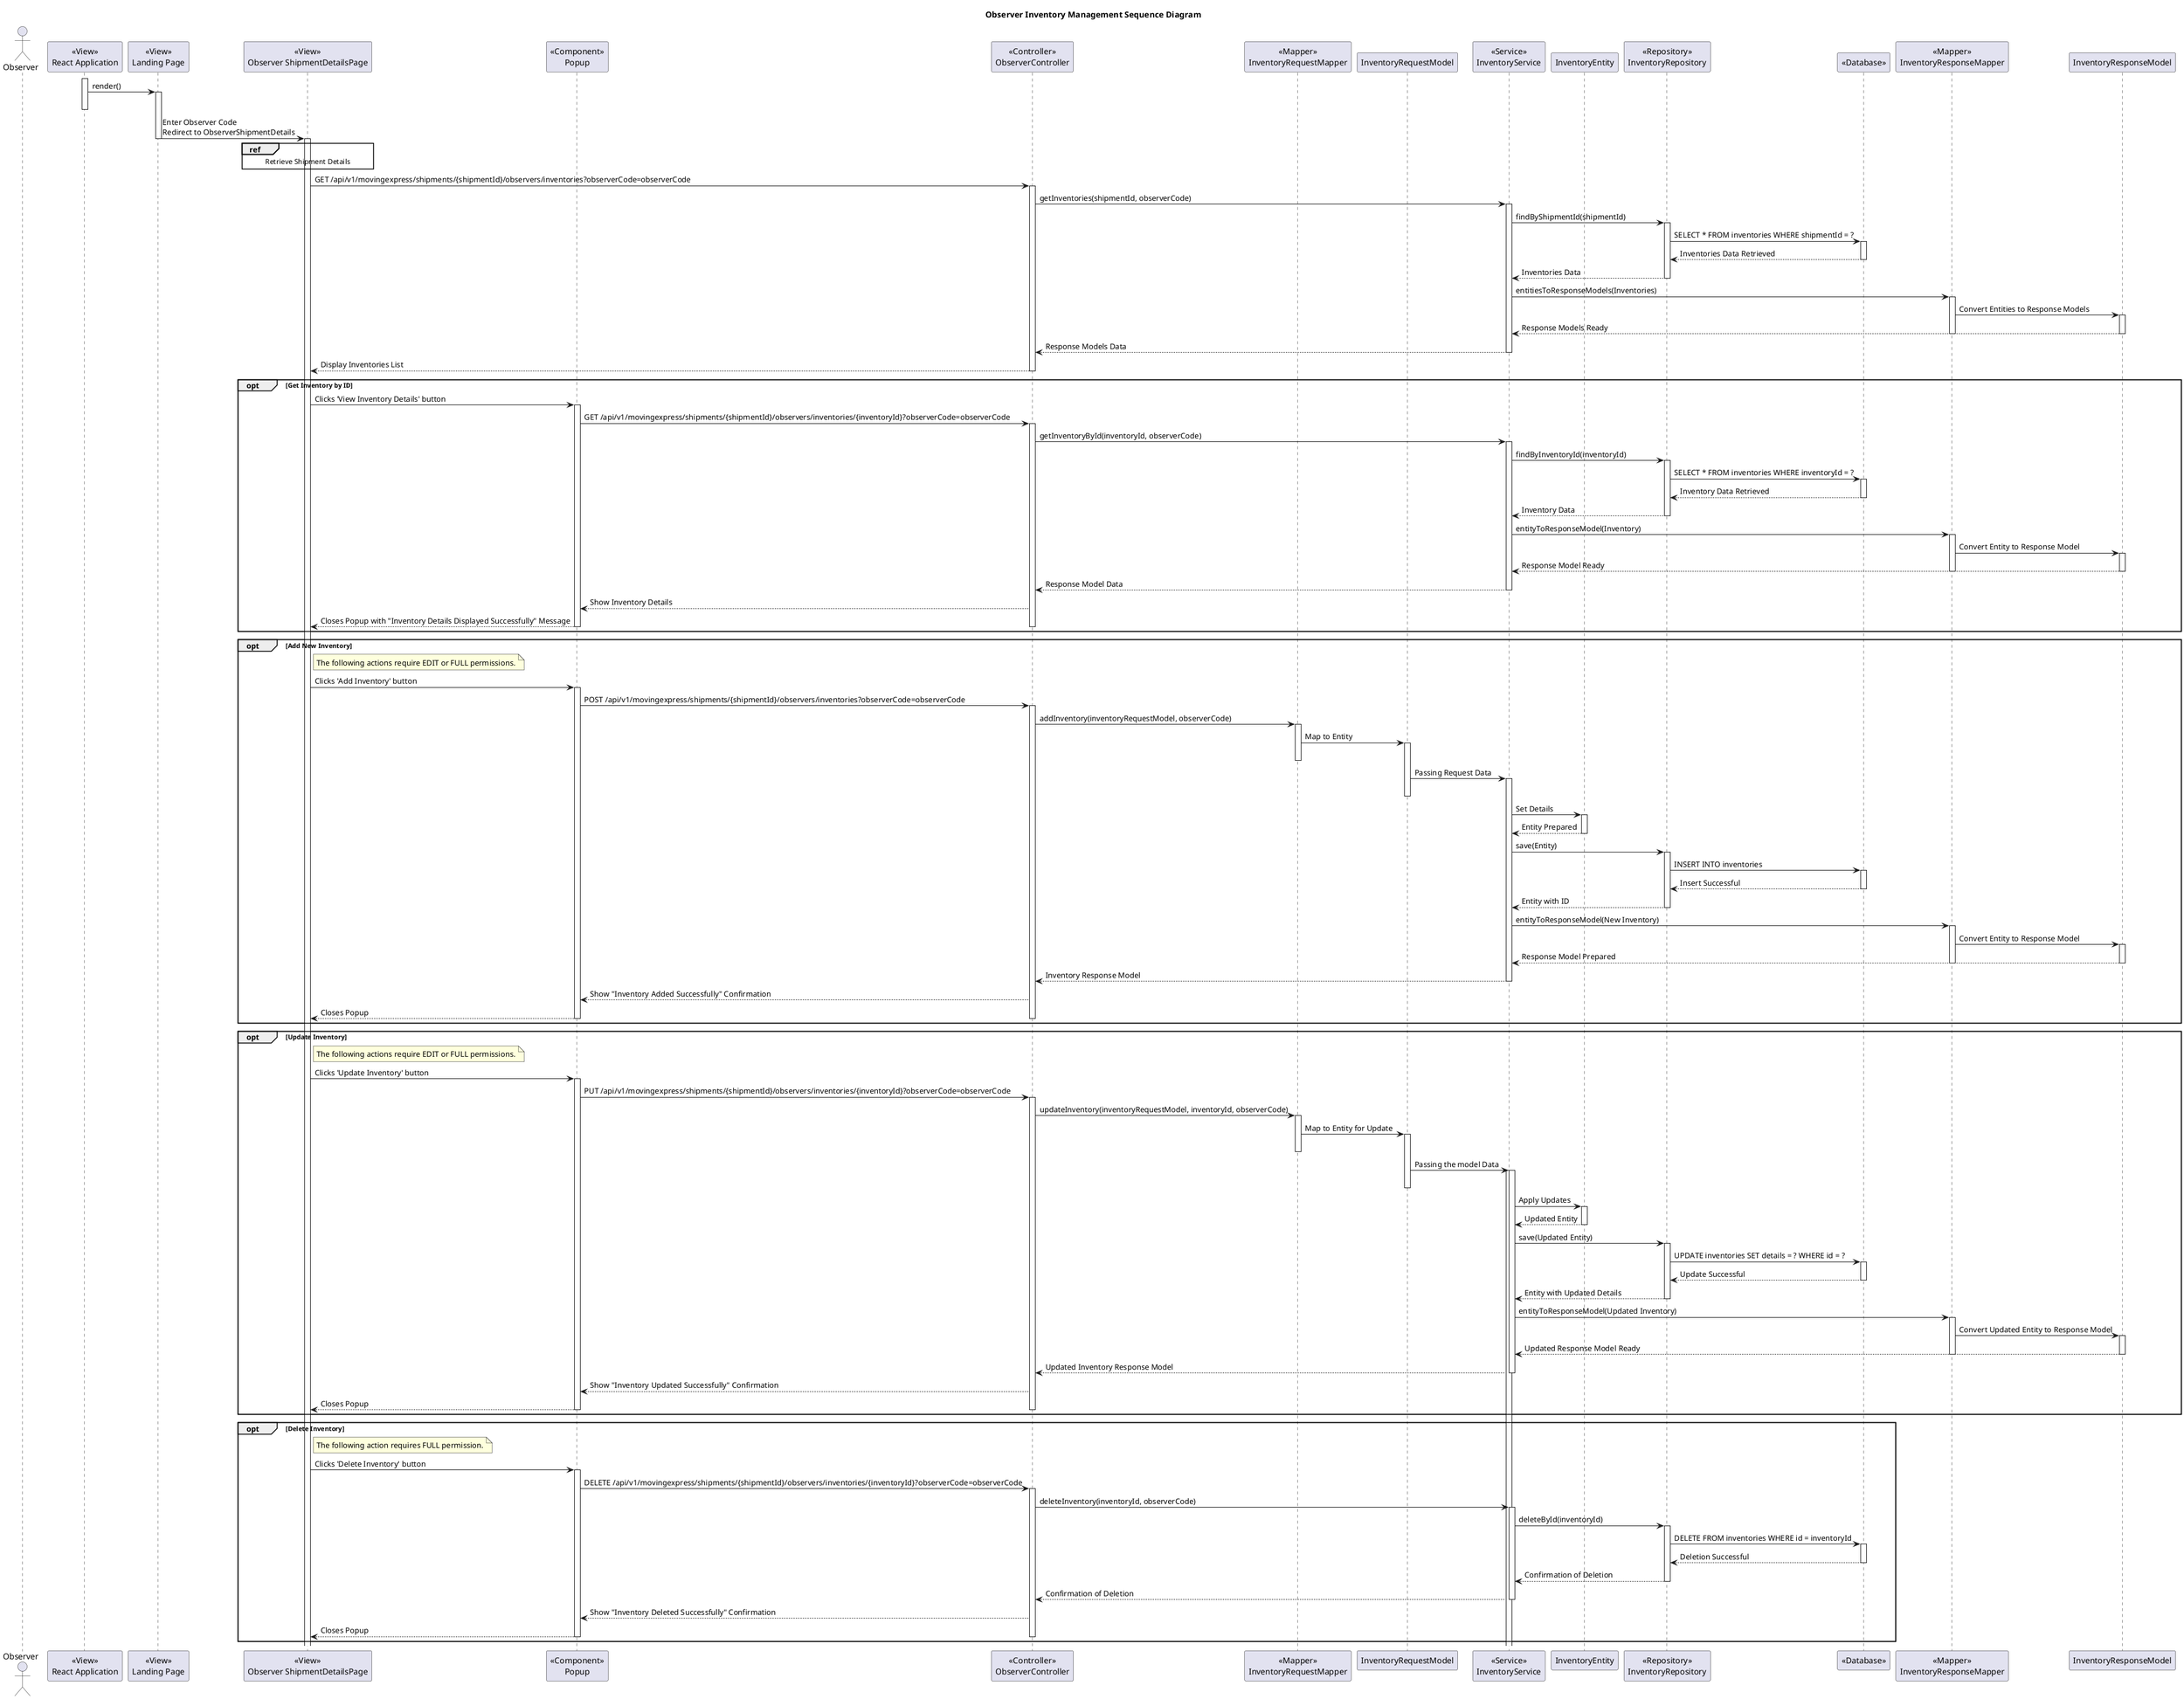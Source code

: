 @startuml
title Observer Inventory Management Sequence Diagram

actor Observer

participant ReactApplication as "<<View>>\nReact Application"
participant LandingPage as "<<View>>\nLanding Page"
participant ObserverShipmentDetailsPage as "<<View>>\nObserver ShipmentDetailsPage"
participant Popup as "<<Component>>\nPopup"
participant ObserverController as "<<Controller>>\nObserverController"
participant InventoryRequestMapper as "<<Mapper>>\nInventoryRequestMapper"
participant "InventoryRequestModel" as RequestModel
participant InventoryService as "<<Service>>\nInventoryService"
participant "InventoryEntity" as Entity
participant InventoryRepository as "<<Repository>>\nInventoryRepository"
participant Database as "<<Database>>"
participant InventoryResponseMapper as "<<Mapper>>\nInventoryResponseMapper"
participant "InventoryResponseModel" as ResponseModel

activate ReactApplication
ReactApplication -> LandingPage : render()
activate LandingPage
deactivate ReactApplication
LandingPage -> ObserverShipmentDetailsPage : Enter Observer Code\nRedirect to ObserverShipmentDetails
deactivate LandingPage
activate ObserverShipmentDetailsPage

ref over ObserverShipmentDetailsPage : Retrieve Shipment Details

ObserverShipmentDetailsPage -> ObserverController : GET /api/v1/movingexpress/shipments/{shipmentId}/observers/inventories?observerCode=observerCode
activate ObserverController

ObserverController -> InventoryService : getInventories(shipmentId, observerCode)

activate InventoryService

InventoryService -> InventoryRepository : findByShipmentId(shipmentId)
activate InventoryRepository

InventoryRepository -> Database : SELECT * FROM inventories WHERE shipmentId = ?
activate Database
Database --> InventoryRepository : Inventories Data Retrieved
deactivate Database

InventoryRepository --> InventoryService : Inventories Data
deactivate InventoryRepository

' Mapping from Entities to Response Models
InventoryService -> InventoryResponseMapper : entitiesToResponseModels(Inventories)
activate InventoryResponseMapper
InventoryResponseMapper -> ResponseModel : Convert Entities to Response Models
activate ResponseModel
ResponseModel --> InventoryService : Response Models Ready
deactivate ResponseModel
deactivate InventoryResponseMapper

InventoryService --> ObserverController : Response Models Data
deactivate InventoryService
ObserverController --> ObserverShipmentDetailsPage : Display Inventories List
deactivate ObserverController

' Get Inventory by Id
opt Get Inventory by ID
    ObserverShipmentDetailsPage -> Popup : Clicks 'View Inventory Details' button
    activate Popup
    Popup -> ObserverController : GET /api/v1/movingexpress/shipments/{shipmentId}/observers/inventories/{inventoryId}?observerCode=observerCode
    activate ObserverController

    ObserverController -> InventoryService : getInventoryById(inventoryId, observerCode)
    activate InventoryService

    InventoryService -> InventoryRepository : findByInventoryId(inventoryId)
    activate InventoryRepository

    InventoryRepository -> Database : SELECT * FROM inventories WHERE inventoryId = ?
    activate Database
    Database --> InventoryRepository : Inventory Data Retrieved
    deactivate Database

    InventoryRepository --> InventoryService : Inventory Data
    deactivate InventoryRepository

    ' Mapping from Entity to Response Model
    InventoryService -> InventoryResponseMapper : entityToResponseModel(Inventory)
    activate InventoryResponseMapper
    InventoryResponseMapper -> ResponseModel : Convert Entity to Response Model
    activate ResponseModel
    ResponseModel --> InventoryService : Response Model Ready
    deactivate ResponseModel
    deactivate InventoryResponseMapper

    InventoryService --> ObserverController : Response Model Data
    deactivate InventoryService
    ObserverController --> Popup : Show Inventory Details
    Popup --> ObserverShipmentDetailsPage : Closes Popup with "Inventory Details Displayed Successfully" Message
    deactivate Popup
    deactivate ObserverController
end

' Add New Inventory - Requires EDIT or FULL permission
opt Add New Inventory
    note right of ObserverShipmentDetailsPage : The following actions require EDIT or FULL permissions.

    ObserverShipmentDetailsPage -> Popup : Clicks 'Add Inventory' button
    activate Popup
    Popup -> ObserverController : POST /api/v1/movingexpress/shipments/{shipmentId}/observers/inventories?observerCode=observerCode
    activate ObserverController

    ObserverController -> InventoryRequestMapper : addInventory(inventoryRequestModel, observerCode)
    activate InventoryRequestMapper

    ' Mapping from Request Model to Entity
    InventoryRequestMapper -> RequestModel : Map to Entity
    activate RequestModel
    deactivate InventoryRequestMapper

    RequestModel -> InventoryService : Passing Request Data
    activate InventoryService

    deactivate RequestModel
    InventoryService -> Entity : Set Details
    activate Entity

    Entity --> InventoryService : Entity Prepared
    deactivate Entity

    deactivate RequestModel

    ' Persisting the Entity
    InventoryService -> InventoryRepository : save(Entity)
    activate InventoryRepository
    InventoryRepository -> Database : INSERT INTO inventories
    activate Database
    Database --> InventoryRepository : Insert Successful
    deactivate Database
    InventoryRepository --> InventoryService : Entity with ID
    deactivate InventoryRepository

    ' Mapping from Entity to Response Model
    InventoryService -> InventoryResponseMapper : entityToResponseModel(New Inventory)
    activate InventoryResponseMapper
    InventoryResponseMapper -> ResponseModel : Convert Entity to Response Model
    activate ResponseModel
    ResponseModel --> InventoryService : Response Model Prepared
    deactivate InventoryResponseMapper
    deactivate ResponseModel
    InventoryService --> ObserverController : Inventory Response Model
    deactivate InventoryService
    ObserverController --> Popup : Show "Inventory Added Successfully" Confirmation
    Popup --> ObserverShipmentDetailsPage : Closes Popup
    deactivate Popup
    deactivate ObserverController
end

' Update Inventory - Requires EDIT or FULL permission
opt Update Inventory
    note right of ObserverShipmentDetailsPage : The following actions require EDIT or FULL permissions.

    ObserverShipmentDetailsPage -> Popup : Clicks 'Update Inventory' button
    activate Popup
    Popup -> ObserverController : PUT /api/v1/movingexpress/shipments/{shipmentId}/observers/inventories/{inventoryId}?observerCode=observerCode
    activate ObserverController

    ObserverController -> InventoryRequestMapper : updateInventory(inventoryRequestModel, inventoryId, observerCode)

    ' Mapping from Request Model to Entity for Update
    activate InventoryRequestMapper
    InventoryRequestMapper -> RequestModel : Map to Entity for Update
    activate RequestModel
    deactivate InventoryRequestMapper

    RequestModel -> InventoryService : Passing the model Data
    activate InventoryService
    deactivate RequestModel
    activate InventoryService
    InventoryService -> Entity : Apply Updates
    activate Entity
    Entity --> InventoryService : Updated Entity
    deactivate Entity

    ' Persisting the Updated Entity
    InventoryService -> InventoryRepository : save(Updated Entity)
    activate InventoryRepository
    InventoryRepository -> Database : UPDATE inventories SET details = ? WHERE id = ?
    activate Database
    Database --> InventoryRepository : Update Successful
    deactivate Database
    InventoryRepository --> InventoryService : Entity with Updated Details
    deactivate InventoryRepository

    ' Mapping from Updated Entity to Response Model
    InventoryService -> InventoryResponseMapper : entityToResponseModel(Updated Inventory)
    activate InventoryResponseMapper
    InventoryResponseMapper -> ResponseModel : Convert Updated Entity to Response Model
    activate ResponseModel
    ResponseModel --> InventoryService : Updated Response Model Ready
    deactivate ResponseModel
    deactivate InventoryResponseMapper

    InventoryService --> ObserverController : Updated Inventory Response Model
    deactivate InventoryService
    ObserverController --> Popup : Show "Inventory Updated Successfully" Confirmation
    Popup --> ObserverShipmentDetailsPage : Closes Popup
    deactivate Popup
    deactivate ObserverController
end

' Delete Inventory - Requires FULL permission
opt Delete Inventory
    note right of ObserverShipmentDetailsPage : The following action requires FULL permission.

    ObserverShipmentDetailsPage -> Popup : Clicks 'Delete Inventory' button
    activate Popup
    Popup -> ObserverController : DELETE /api/v1/movingexpress/shipments/{shipmentId}/observers/inventories/{inventoryId}?observerCode=observerCode
    activate ObserverController

    ObserverController -> InventoryService : deleteInventory(inventoryId, observerCode)
    activate InventoryService

    InventoryService -> InventoryRepository : deleteById(inventoryId)
    activate InventoryRepository
    InventoryRepository -> Database : DELETE FROM inventories WHERE id = inventoryId
    activate Database
    Database --> InventoryRepository : Deletion Successful
    deactivate Database
    InventoryRepository --> InventoryService : Confirmation of Deletion
    deactivate InventoryRepository

    InventoryService --> ObserverController : Confirmation of Deletion
    deactivate InventoryService
    ObserverController --> Popup : Show "Inventory Deleted Successfully" Confirmation
    Popup --> ObserverShipmentDetailsPage : Closes Popup
    deactivate Popup
    deactivate ObserverController
end

@enduml

